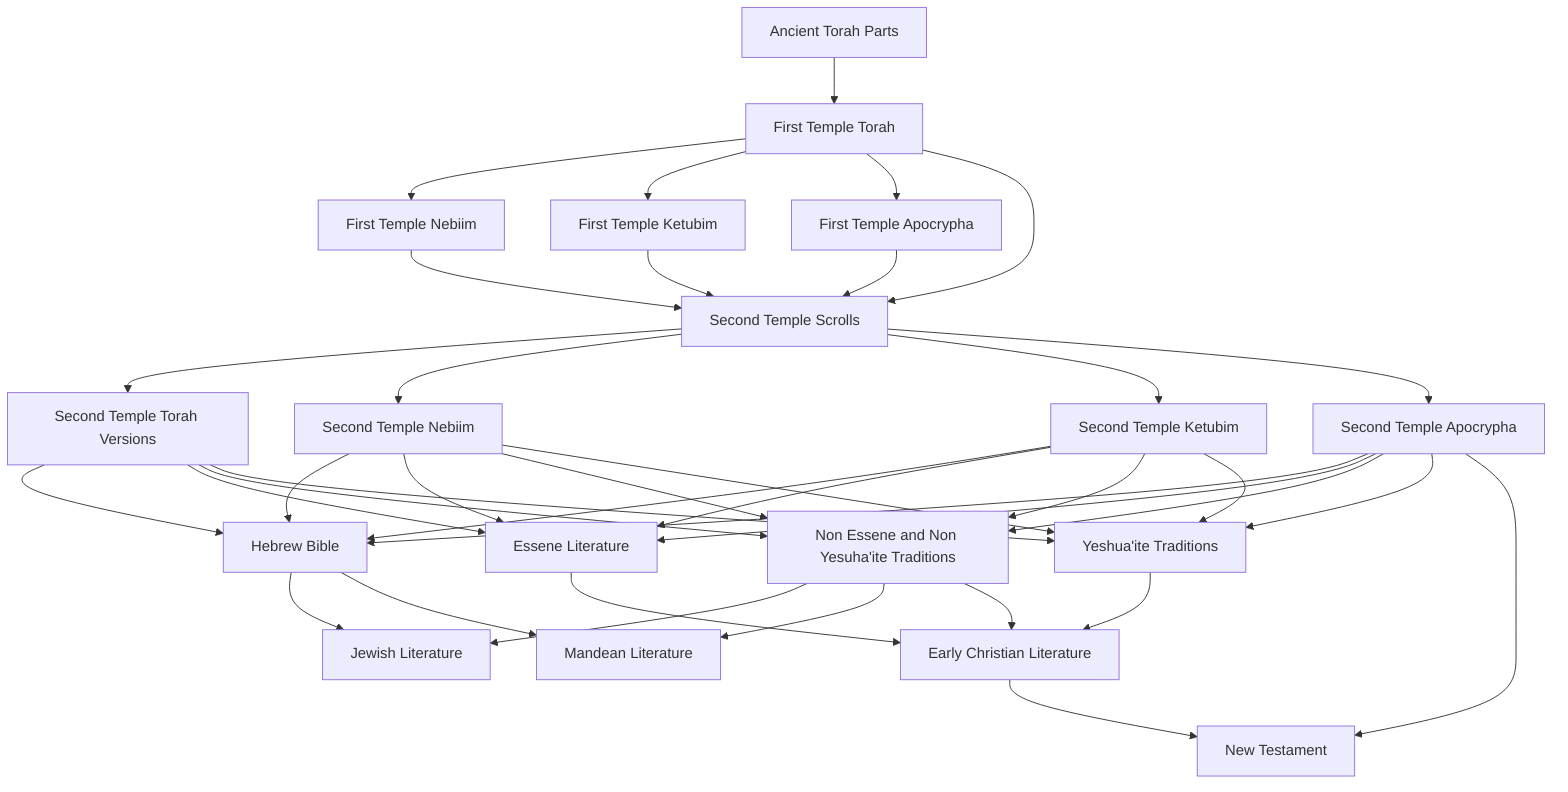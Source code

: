 flowchart TD
    A1[Ancient Torah Parts]
    A1 --> A2[First Temple Torah]
    A2 --> A3[First Temple Nebiim] 
    A2 --> A4[First Temple Ketubim]
    A2 --> A5[First Temple Apocrypha]
    A2 & A3 & A4 & A5 --> B1[Second Temple Scrolls]

    B1 --> B2[Second Temple Torah Versions]
    B1 --> B3[Second Temple Nebiim]
    B1 --> B4[Second Temple Ketubim]
    B1 --> B5[Second Temple Apocrypha]

    B2 & B3 & B4 & B5 --> C1[Hebrew Bible]
    B2 & B3 & B4 & B5 --> C2[Essene Literature]
    B2 & B3 & B4 & B5 --> C3[Non Essene and Non Yesuha'ite Traditions]
    B2 & B3 & B4 & B5 --> C4[Yeshua'ite Traditions]

    C1 & C3 --> D1[Jewish Literature]
    C1 & C3 --> D2[Mandean Literature]
    C2 & C3 & C4 --> D3[Early Christian Literature]

    B5 & D3 --> E1[New Testament]